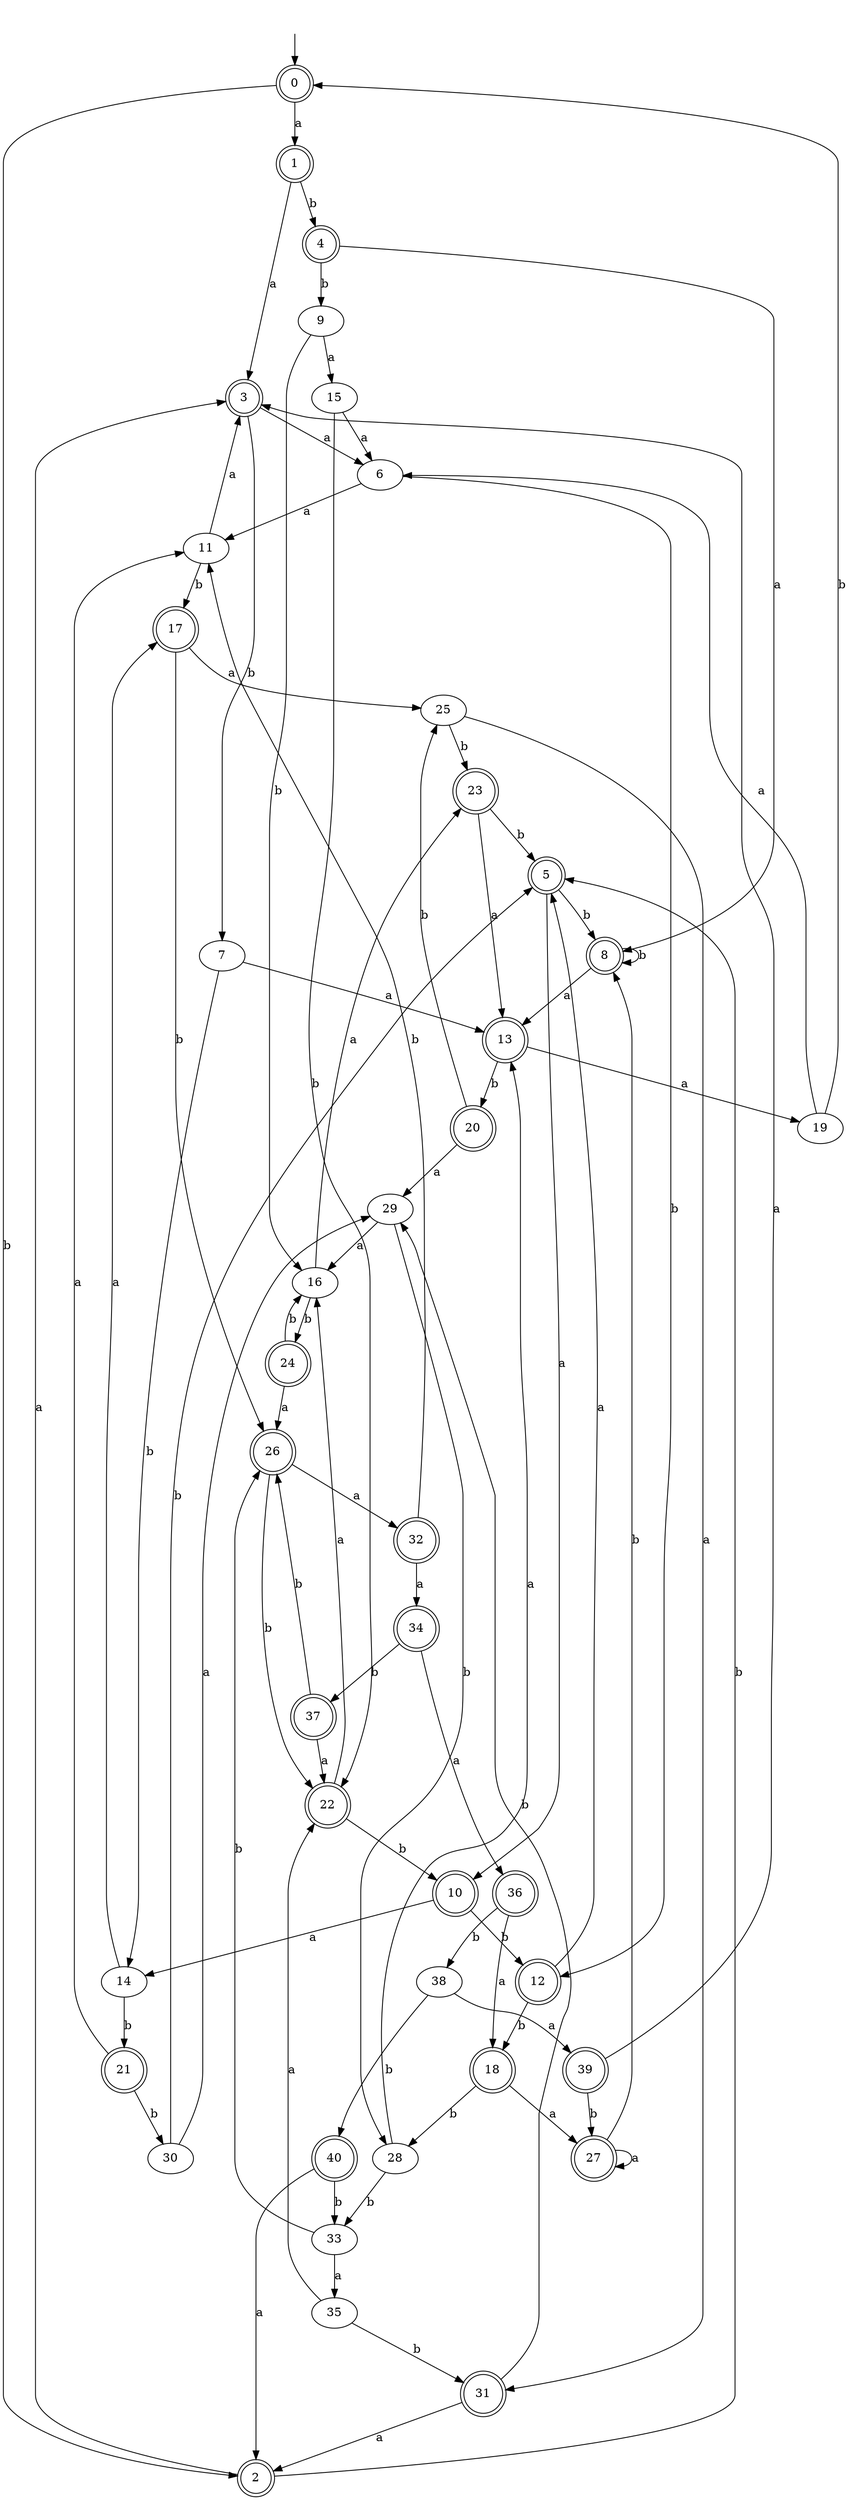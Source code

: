 digraph RandomDFA {
  __start0 [label="", shape=none];
  __start0 -> 0 [label=""];
  0 [shape=circle] [shape=doublecircle]
  0 -> 1 [label="a"]
  0 -> 2 [label="b"]
  1 [shape=doublecircle]
  1 -> 3 [label="a"]
  1 -> 4 [label="b"]
  2 [shape=doublecircle]
  2 -> 3 [label="a"]
  2 -> 5 [label="b"]
  3 [shape=doublecircle]
  3 -> 6 [label="a"]
  3 -> 7 [label="b"]
  4 [shape=doublecircle]
  4 -> 8 [label="a"]
  4 -> 9 [label="b"]
  5 [shape=doublecircle]
  5 -> 10 [label="a"]
  5 -> 8 [label="b"]
  6
  6 -> 11 [label="a"]
  6 -> 12 [label="b"]
  7
  7 -> 13 [label="a"]
  7 -> 14 [label="b"]
  8 [shape=doublecircle]
  8 -> 13 [label="a"]
  8 -> 8 [label="b"]
  9
  9 -> 15 [label="a"]
  9 -> 16 [label="b"]
  10 [shape=doublecircle]
  10 -> 14 [label="a"]
  10 -> 12 [label="b"]
  11
  11 -> 3 [label="a"]
  11 -> 17 [label="b"]
  12 [shape=doublecircle]
  12 -> 5 [label="a"]
  12 -> 18 [label="b"]
  13 [shape=doublecircle]
  13 -> 19 [label="a"]
  13 -> 20 [label="b"]
  14
  14 -> 17 [label="a"]
  14 -> 21 [label="b"]
  15
  15 -> 6 [label="a"]
  15 -> 22 [label="b"]
  16
  16 -> 23 [label="a"]
  16 -> 24 [label="b"]
  17 [shape=doublecircle]
  17 -> 25 [label="a"]
  17 -> 26 [label="b"]
  18 [shape=doublecircle]
  18 -> 27 [label="a"]
  18 -> 28 [label="b"]
  19
  19 -> 6 [label="a"]
  19 -> 0 [label="b"]
  20 [shape=doublecircle]
  20 -> 29 [label="a"]
  20 -> 25 [label="b"]
  21 [shape=doublecircle]
  21 -> 11 [label="a"]
  21 -> 30 [label="b"]
  22 [shape=doublecircle]
  22 -> 16 [label="a"]
  22 -> 10 [label="b"]
  23 [shape=doublecircle]
  23 -> 13 [label="a"]
  23 -> 5 [label="b"]
  24 [shape=doublecircle]
  24 -> 26 [label="a"]
  24 -> 16 [label="b"]
  25
  25 -> 31 [label="a"]
  25 -> 23 [label="b"]
  26 [shape=doublecircle]
  26 -> 32 [label="a"]
  26 -> 22 [label="b"]
  27 [shape=doublecircle]
  27 -> 27 [label="a"]
  27 -> 8 [label="b"]
  28
  28 -> 13 [label="a"]
  28 -> 33 [label="b"]
  29
  29 -> 16 [label="a"]
  29 -> 28 [label="b"]
  30
  30 -> 29 [label="a"]
  30 -> 5 [label="b"]
  31 [shape=doublecircle]
  31 -> 2 [label="a"]
  31 -> 29 [label="b"]
  32 [shape=doublecircle]
  32 -> 34 [label="a"]
  32 -> 11 [label="b"]
  33
  33 -> 35 [label="a"]
  33 -> 26 [label="b"]
  34 [shape=doublecircle]
  34 -> 36 [label="a"]
  34 -> 37 [label="b"]
  35
  35 -> 22 [label="a"]
  35 -> 31 [label="b"]
  36 [shape=doublecircle]
  36 -> 18 [label="a"]
  36 -> 38 [label="b"]
  37 [shape=doublecircle]
  37 -> 22 [label="a"]
  37 -> 26 [label="b"]
  38
  38 -> 39 [label="a"]
  38 -> 40 [label="b"]
  39 [shape=doublecircle]
  39 -> 3 [label="a"]
  39 -> 27 [label="b"]
  40 [shape=doublecircle]
  40 -> 2 [label="a"]
  40 -> 33 [label="b"]
}
